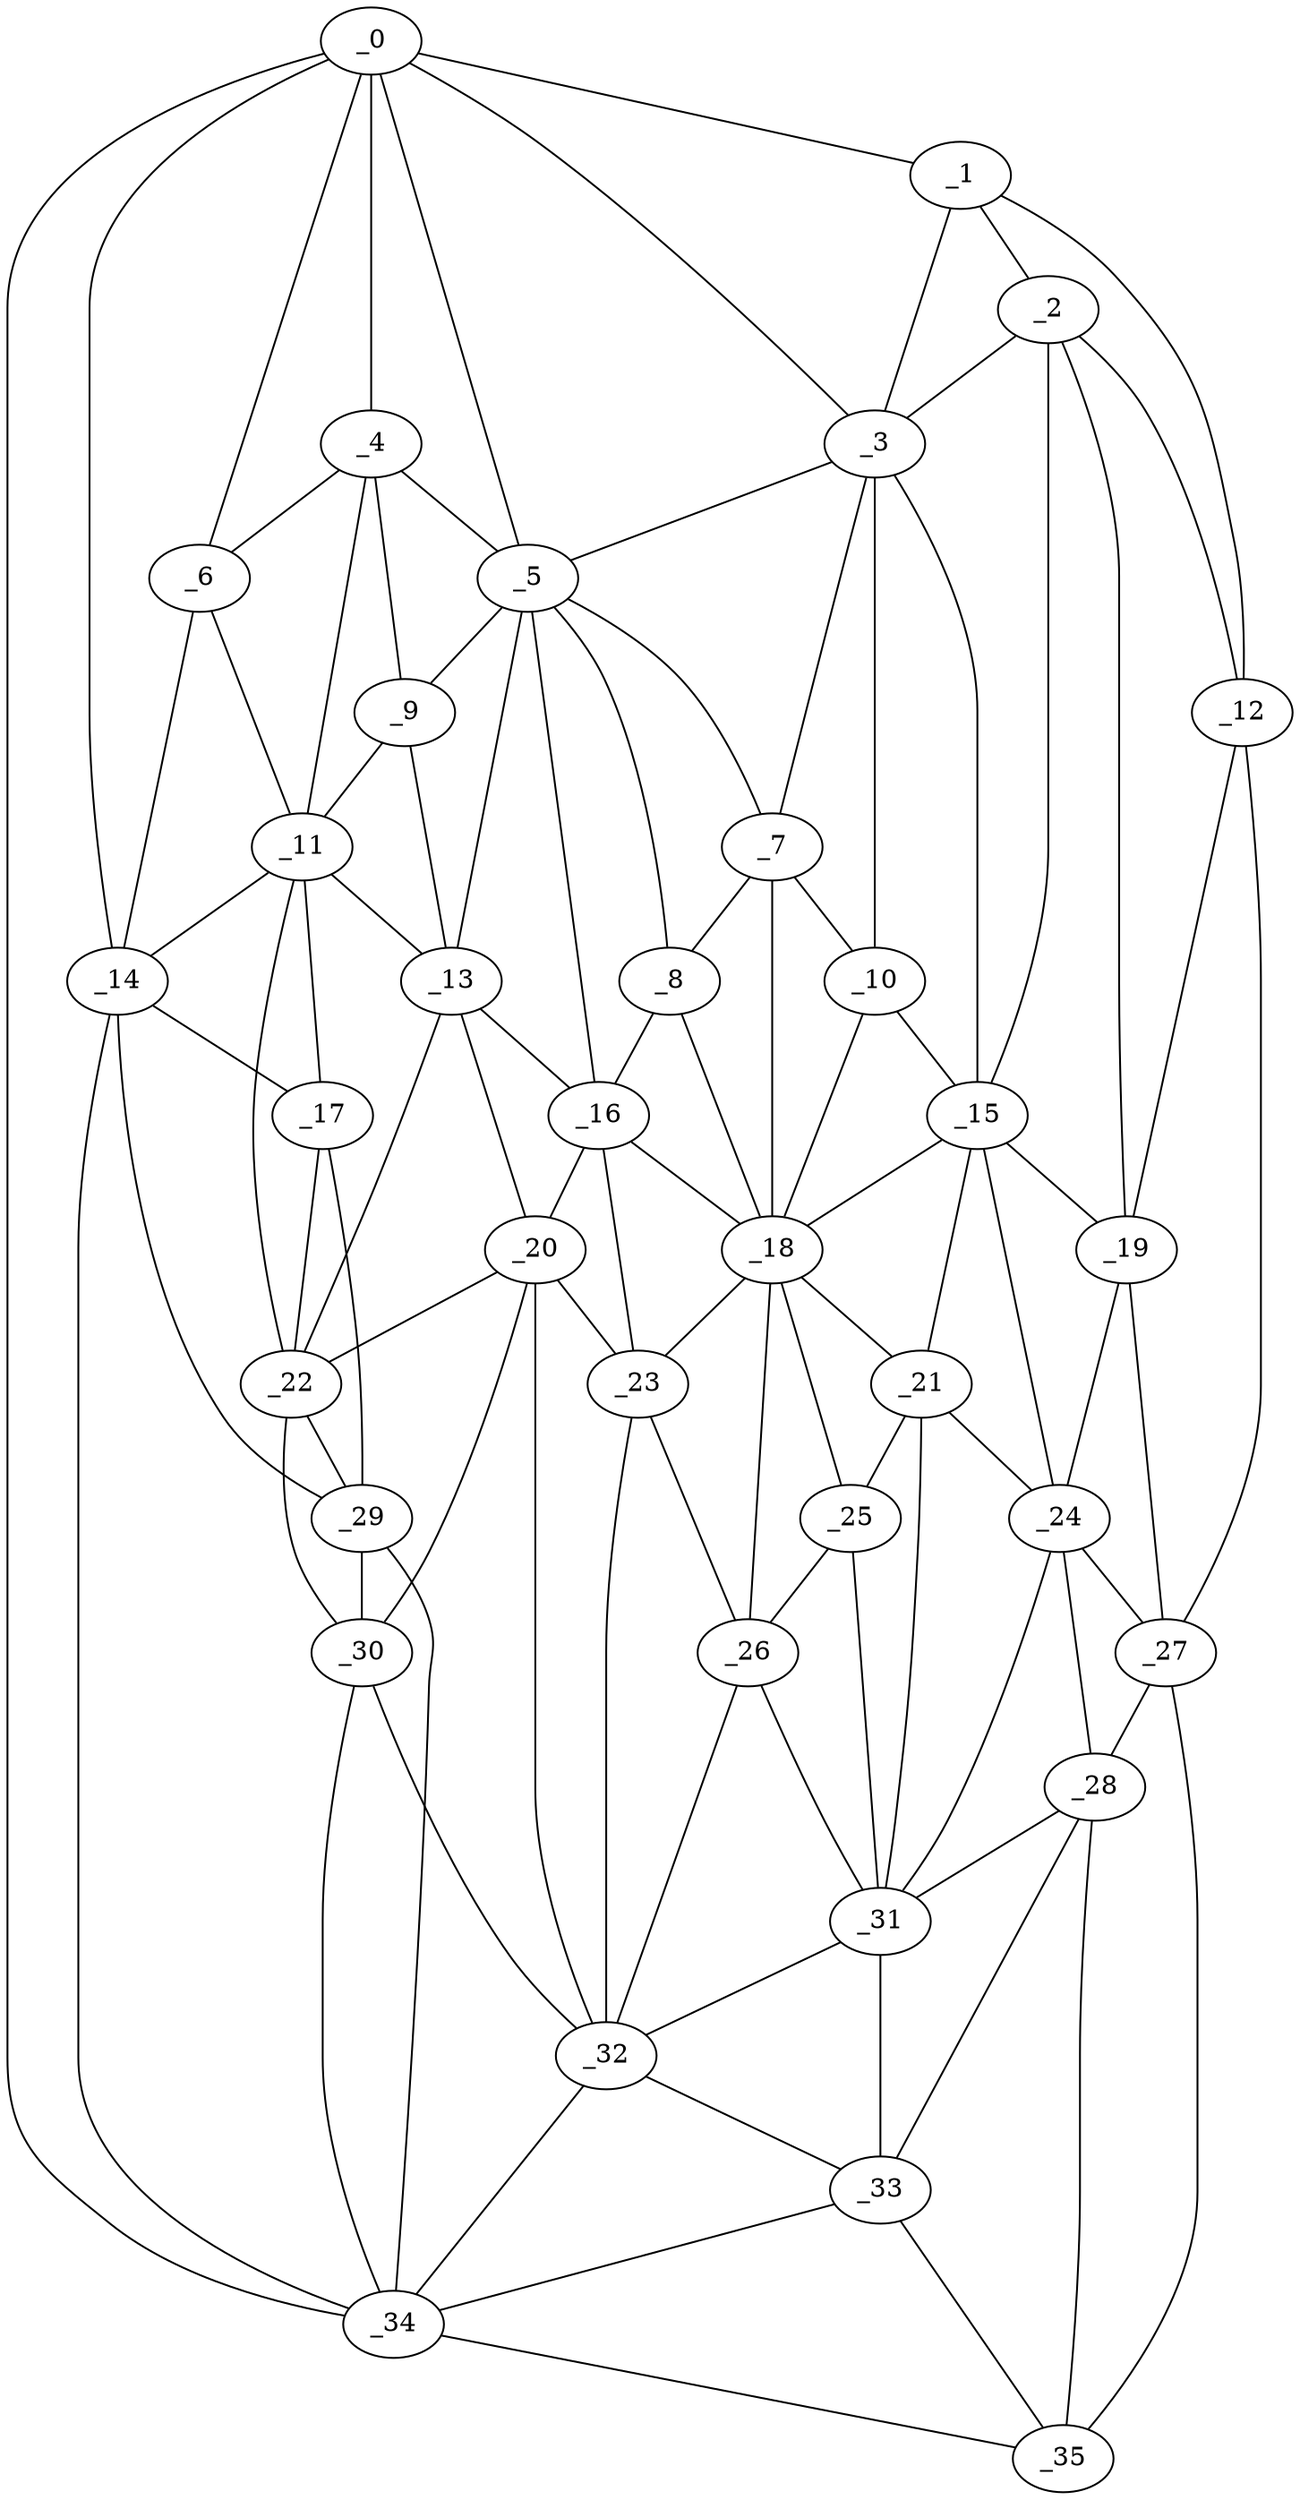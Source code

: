 graph "obj22__0.gxl" {
	_0	 [x=38,
		y=10];
	_1	 [x=39,
		y=124];
	_0 -- _1	 [valence=1];
	_3	 [x=43,
		y=82];
	_0 -- _3	 [valence=2];
	_4	 [x=46,
		y=31];
	_0 -- _4	 [valence=2];
	_5	 [x=46,
		y=61];
	_0 -- _5	 [valence=1];
	_6	 [x=48,
		y=25];
	_0 -- _6	 [valence=2];
	_14	 [x=60,
		y=24];
	_0 -- _14	 [valence=1];
	_34	 [x=94,
		y=9];
	_0 -- _34	 [valence=1];
	_2	 [x=42,
		y=108];
	_1 -- _2	 [valence=2];
	_1 -- _3	 [valence=1];
	_12	 [x=57,
		y=126];
	_1 -- _12	 [valence=1];
	_2 -- _3	 [valence=2];
	_2 -- _12	 [valence=2];
	_15	 [x=60,
		y=90];
	_2 -- _15	 [valence=1];
	_19	 [x=68,
		y=111];
	_2 -- _19	 [valence=2];
	_3 -- _5	 [valence=2];
	_7	 [x=50,
		y=71];
	_3 -- _7	 [valence=2];
	_10	 [x=56,
		y=80];
	_3 -- _10	 [valence=2];
	_3 -- _15	 [valence=2];
	_4 -- _5	 [valence=1];
	_4 -- _6	 [valence=2];
	_9	 [x=54,
		y=36];
	_4 -- _9	 [valence=1];
	_11	 [x=57,
		y=31];
	_4 -- _11	 [valence=1];
	_5 -- _7	 [valence=2];
	_8	 [x=52,
		y=66];
	_5 -- _8	 [valence=2];
	_5 -- _9	 [valence=2];
	_13	 [x=59,
		y=43];
	_5 -- _13	 [valence=2];
	_16	 [x=61,
		y=61];
	_5 -- _16	 [valence=2];
	_6 -- _11	 [valence=2];
	_6 -- _14	 [valence=2];
	_7 -- _8	 [valence=2];
	_7 -- _10	 [valence=1];
	_18	 [x=65,
		y=75];
	_7 -- _18	 [valence=2];
	_8 -- _16	 [valence=1];
	_8 -- _18	 [valence=1];
	_9 -- _11	 [valence=2];
	_9 -- _13	 [valence=1];
	_10 -- _15	 [valence=1];
	_10 -- _18	 [valence=2];
	_11 -- _13	 [valence=1];
	_11 -- _14	 [valence=1];
	_17	 [x=64,
		y=25];
	_11 -- _17	 [valence=2];
	_22	 [x=73,
		y=32];
	_11 -- _22	 [valence=2];
	_12 -- _19	 [valence=1];
	_27	 [x=77,
		y=125];
	_12 -- _27	 [valence=1];
	_13 -- _16	 [valence=2];
	_20	 [x=70,
		y=60];
	_13 -- _20	 [valence=2];
	_13 -- _22	 [valence=2];
	_14 -- _17	 [valence=2];
	_29	 [x=81,
		y=22];
	_14 -- _29	 [valence=2];
	_14 -- _34	 [valence=2];
	_15 -- _18	 [valence=1];
	_15 -- _19	 [valence=2];
	_21	 [x=71,
		y=90];
	_15 -- _21	 [valence=2];
	_24	 [x=73,
		y=108];
	_15 -- _24	 [valence=2];
	_16 -- _18	 [valence=2];
	_16 -- _20	 [valence=2];
	_23	 [x=73,
		y=67];
	_16 -- _23	 [valence=1];
	_17 -- _22	 [valence=1];
	_17 -- _29	 [valence=1];
	_18 -- _21	 [valence=2];
	_18 -- _23	 [valence=2];
	_25	 [x=75,
		y=83];
	_18 -- _25	 [valence=2];
	_26	 [x=76,
		y=77];
	_18 -- _26	 [valence=1];
	_19 -- _24	 [valence=2];
	_19 -- _27	 [valence=2];
	_20 -- _22	 [valence=2];
	_20 -- _23	 [valence=1];
	_30	 [x=81,
		y=34];
	_20 -- _30	 [valence=1];
	_32	 [x=83,
		y=59];
	_20 -- _32	 [valence=2];
	_21 -- _24	 [valence=1];
	_21 -- _25	 [valence=1];
	_31	 [x=81,
		y=89];
	_21 -- _31	 [valence=1];
	_22 -- _29	 [valence=1];
	_22 -- _30	 [valence=2];
	_23 -- _26	 [valence=2];
	_23 -- _32	 [valence=1];
	_24 -- _27	 [valence=2];
	_28	 [x=80,
		y=109];
	_24 -- _28	 [valence=1];
	_24 -- _31	 [valence=2];
	_25 -- _26	 [valence=1];
	_25 -- _31	 [valence=2];
	_26 -- _31	 [valence=2];
	_26 -- _32	 [valence=1];
	_27 -- _28	 [valence=2];
	_35	 [x=95,
		y=122];
	_27 -- _35	 [valence=1];
	_28 -- _31	 [valence=2];
	_33	 [x=90,
		y=101];
	_28 -- _33	 [valence=2];
	_28 -- _35	 [valence=2];
	_29 -- _30	 [valence=2];
	_29 -- _34	 [valence=1];
	_30 -- _32	 [valence=2];
	_30 -- _34	 [valence=2];
	_31 -- _32	 [valence=2];
	_31 -- _33	 [valence=2];
	_32 -- _33	 [valence=1];
	_32 -- _34	 [valence=2];
	_33 -- _34	 [valence=1];
	_33 -- _35	 [valence=1];
	_34 -- _35	 [valence=1];
}
